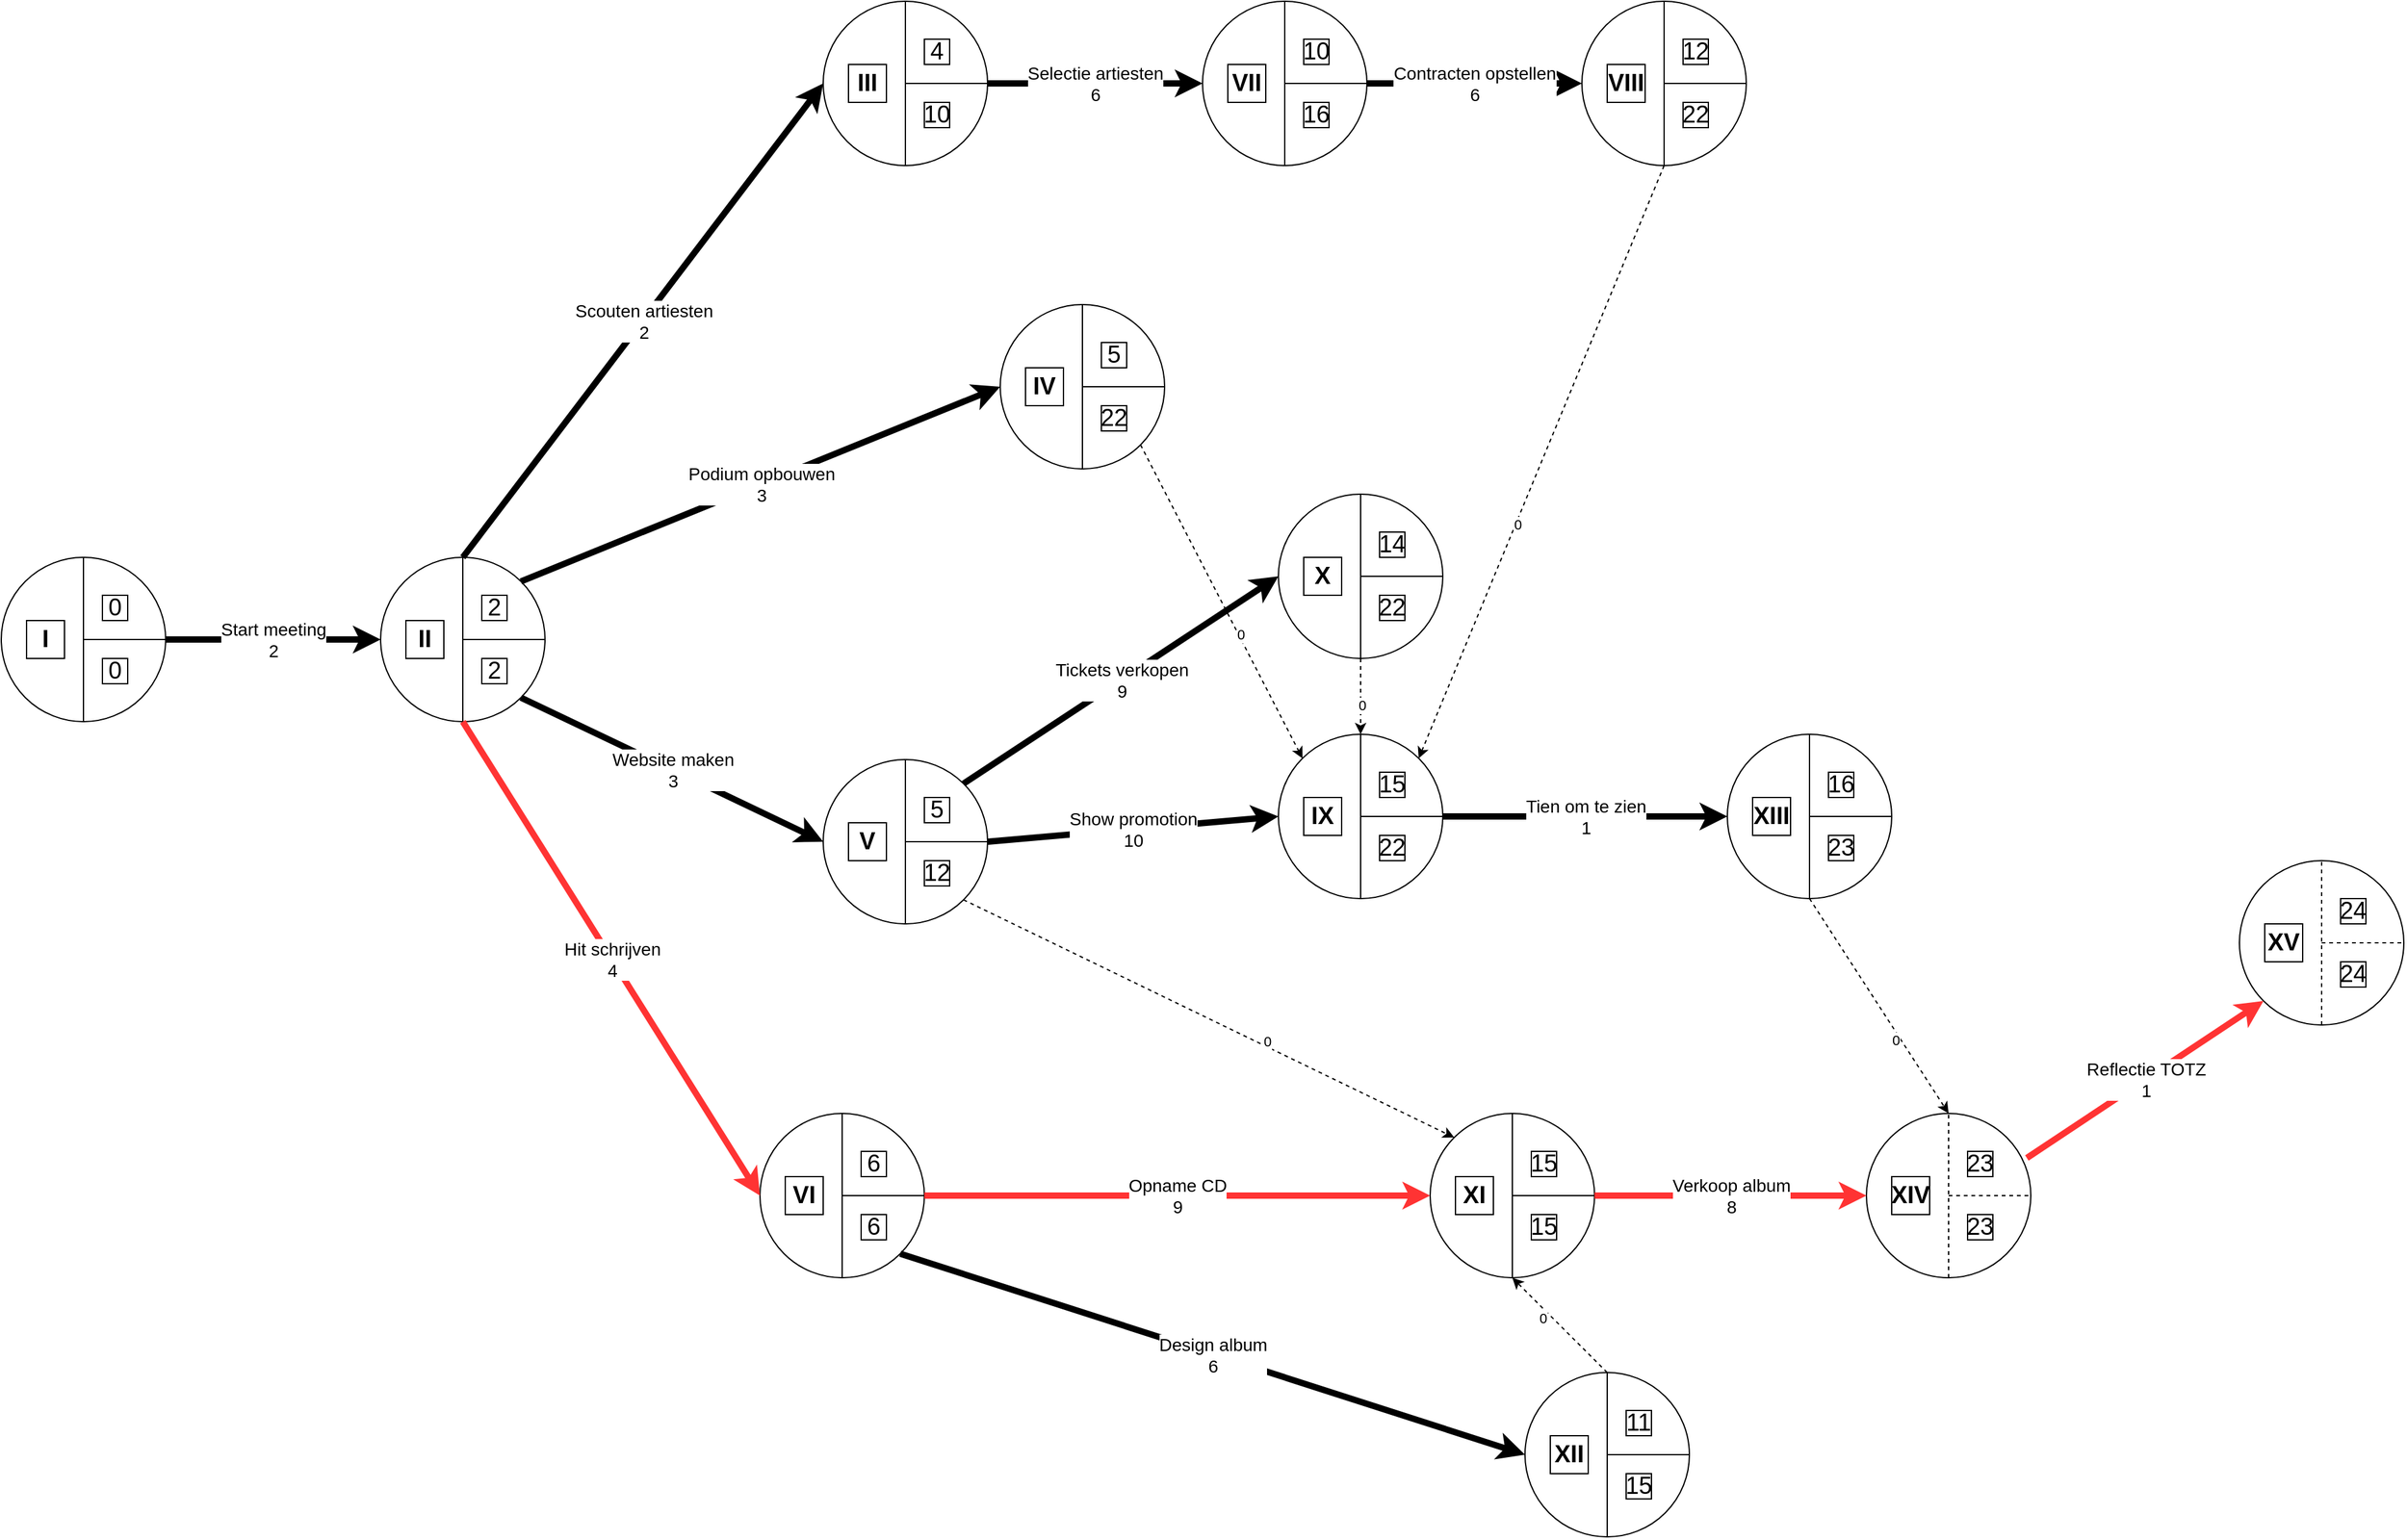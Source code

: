<mxfile version="20.5.3" type="device"><diagram id="lD8hmE9IHwincYkHQ8h_" name="Page-1"><mxGraphModel dx="2556" dy="2395" grid="1" gridSize="10" guides="1" tooltips="1" connect="1" arrows="1" fold="1" page="1" pageScale="1" pageWidth="850" pageHeight="1100" math="0" shadow="0"><root><mxCell id="0"/><mxCell id="1" parent="0"/><mxCell id="yKa9SJ7akVQe92-nUL0u-1" value="" style="ellipse;whiteSpace=wrap;html=1;aspect=fixed;align=center;horizontal=1;" parent="1" vertex="1"><mxGeometry x="30" y="270" width="130" height="130" as="geometry"/></mxCell><mxCell id="yKa9SJ7akVQe92-nUL0u-2" value="" style="endArrow=none;html=1;rounded=0;entryX=0.5;entryY=0;entryDx=0;entryDy=0;" parent="1" target="yKa9SJ7akVQe92-nUL0u-1" edge="1"><mxGeometry width="50" height="50" relative="1" as="geometry"><mxPoint x="95" y="400" as="sourcePoint"/><mxPoint x="150" y="340" as="targetPoint"/></mxGeometry></mxCell><mxCell id="yKa9SJ7akVQe92-nUL0u-3" value="" style="endArrow=none;html=1;rounded=0;entryX=1;entryY=0.5;entryDx=0;entryDy=0;" parent="1" target="yKa9SJ7akVQe92-nUL0u-1" edge="1"><mxGeometry width="50" height="50" relative="1" as="geometry"><mxPoint x="95" y="335" as="sourcePoint"/><mxPoint x="150" y="340" as="targetPoint"/></mxGeometry></mxCell><mxCell id="yKa9SJ7akVQe92-nUL0u-4" value="&lt;font style=&quot;font-size: 19px;&quot;&gt;&lt;b&gt;I&lt;/b&gt;&lt;/font&gt;" style="rounded=0;whiteSpace=wrap;html=1;fontSize=15;" parent="1" vertex="1"><mxGeometry x="50" y="320" width="30" height="30" as="geometry"/></mxCell><mxCell id="yKa9SJ7akVQe92-nUL0u-5" value="0" style="whiteSpace=wrap;html=1;aspect=fixed;fontSize=19;" parent="1" vertex="1"><mxGeometry x="110" y="300" width="20" height="20" as="geometry"/></mxCell><mxCell id="yKa9SJ7akVQe92-nUL0u-6" value="0" style="whiteSpace=wrap;html=1;aspect=fixed;fontSize=19;" parent="1" vertex="1"><mxGeometry x="110" y="350" width="20" height="20" as="geometry"/></mxCell><mxCell id="yKa9SJ7akVQe92-nUL0u-7" value="" style="ellipse;whiteSpace=wrap;html=1;aspect=fixed;align=center;horizontal=1;" parent="1" vertex="1"><mxGeometry x="330" y="270" width="130" height="130" as="geometry"/></mxCell><mxCell id="yKa9SJ7akVQe92-nUL0u-8" value="" style="endArrow=none;html=1;rounded=0;entryX=0.5;entryY=0;entryDx=0;entryDy=0;" parent="1" target="yKa9SJ7akVQe92-nUL0u-7" edge="1"><mxGeometry width="50" height="50" relative="1" as="geometry"><mxPoint x="395" y="400" as="sourcePoint"/><mxPoint x="450" y="340" as="targetPoint"/></mxGeometry></mxCell><mxCell id="yKa9SJ7akVQe92-nUL0u-9" value="" style="endArrow=none;html=1;rounded=0;entryX=1;entryY=0.5;entryDx=0;entryDy=0;" parent="1" target="yKa9SJ7akVQe92-nUL0u-7" edge="1"><mxGeometry width="50" height="50" relative="1" as="geometry"><mxPoint x="395" y="335" as="sourcePoint"/><mxPoint x="450" y="340" as="targetPoint"/></mxGeometry></mxCell><mxCell id="yKa9SJ7akVQe92-nUL0u-10" value="&lt;font style=&quot;font-size: 19px;&quot;&gt;&lt;b&gt;II&lt;/b&gt;&lt;/font&gt;" style="rounded=0;whiteSpace=wrap;html=1;fontSize=15;" parent="1" vertex="1"><mxGeometry x="350" y="320" width="30" height="30" as="geometry"/></mxCell><mxCell id="yKa9SJ7akVQe92-nUL0u-11" value="2" style="whiteSpace=wrap;html=1;aspect=fixed;fontSize=19;" parent="1" vertex="1"><mxGeometry x="410" y="300" width="20" height="20" as="geometry"/></mxCell><mxCell id="yKa9SJ7akVQe92-nUL0u-12" value="2" style="whiteSpace=wrap;html=1;aspect=fixed;fontSize=19;" parent="1" vertex="1"><mxGeometry x="410" y="350" width="20" height="20" as="geometry"/></mxCell><mxCell id="yKa9SJ7akVQe92-nUL0u-13" value="" style="endArrow=classic;html=1;rounded=0;strokeWidth=5;jumpSize=9;entryX=0;entryY=0.5;entryDx=0;entryDy=0;exitX=1;exitY=0.5;exitDx=0;exitDy=0;" parent="1" source="yKa9SJ7akVQe92-nUL0u-1" target="yKa9SJ7akVQe92-nUL0u-7" edge="1"><mxGeometry relative="1" as="geometry"><mxPoint x="150" y="448.62" as="sourcePoint"/><mxPoint x="310" y="400" as="targetPoint"/></mxGeometry></mxCell><mxCell id="yKa9SJ7akVQe92-nUL0u-14" value="Start meeting&lt;br&gt;2" style="edgeLabel;resizable=0;html=1;align=center;verticalAlign=middle;fontSize=14;" parent="yKa9SJ7akVQe92-nUL0u-13" connectable="0" vertex="1"><mxGeometry relative="1" as="geometry"/></mxCell><mxCell id="yKa9SJ7akVQe92-nUL0u-15" value="" style="ellipse;whiteSpace=wrap;html=1;aspect=fixed;align=center;horizontal=1;" parent="1" vertex="1"><mxGeometry x="680" y="-170" width="130" height="130" as="geometry"/></mxCell><mxCell id="yKa9SJ7akVQe92-nUL0u-16" value="" style="endArrow=none;html=1;rounded=0;entryX=0.5;entryY=0;entryDx=0;entryDy=0;" parent="1" target="yKa9SJ7akVQe92-nUL0u-15" edge="1"><mxGeometry width="50" height="50" relative="1" as="geometry"><mxPoint x="745" y="-40" as="sourcePoint"/><mxPoint x="800" y="-100" as="targetPoint"/></mxGeometry></mxCell><mxCell id="yKa9SJ7akVQe92-nUL0u-17" value="" style="endArrow=none;html=1;rounded=0;entryX=1;entryY=0.5;entryDx=0;entryDy=0;" parent="1" target="yKa9SJ7akVQe92-nUL0u-15" edge="1"><mxGeometry width="50" height="50" relative="1" as="geometry"><mxPoint x="745" y="-105" as="sourcePoint"/><mxPoint x="800" y="-100" as="targetPoint"/></mxGeometry></mxCell><mxCell id="yKa9SJ7akVQe92-nUL0u-18" value="&lt;font style=&quot;font-size: 19px;&quot;&gt;&lt;b&gt;III&lt;/b&gt;&lt;/font&gt;" style="rounded=0;whiteSpace=wrap;html=1;fontSize=15;" parent="1" vertex="1"><mxGeometry x="700" y="-120" width="30" height="30" as="geometry"/></mxCell><mxCell id="yKa9SJ7akVQe92-nUL0u-19" value="4" style="whiteSpace=wrap;html=1;aspect=fixed;fontSize=19;" parent="1" vertex="1"><mxGeometry x="760" y="-140" width="20" height="20" as="geometry"/></mxCell><mxCell id="yKa9SJ7akVQe92-nUL0u-20" value="10" style="whiteSpace=wrap;html=1;aspect=fixed;fontSize=19;" parent="1" vertex="1"><mxGeometry x="760" y="-90" width="20" height="20" as="geometry"/></mxCell><mxCell id="yKa9SJ7akVQe92-nUL0u-21" value="" style="ellipse;whiteSpace=wrap;html=1;aspect=fixed;align=center;horizontal=1;" parent="1" vertex="1"><mxGeometry x="820" y="70" width="130" height="130" as="geometry"/></mxCell><mxCell id="yKa9SJ7akVQe92-nUL0u-22" value="" style="endArrow=none;html=1;rounded=0;entryX=0.5;entryY=0;entryDx=0;entryDy=0;" parent="1" target="yKa9SJ7akVQe92-nUL0u-21" edge="1"><mxGeometry width="50" height="50" relative="1" as="geometry"><mxPoint x="885" y="200" as="sourcePoint"/><mxPoint x="940" y="140" as="targetPoint"/></mxGeometry></mxCell><mxCell id="yKa9SJ7akVQe92-nUL0u-23" value="" style="endArrow=none;html=1;rounded=0;entryX=1;entryY=0.5;entryDx=0;entryDy=0;" parent="1" target="yKa9SJ7akVQe92-nUL0u-21" edge="1"><mxGeometry width="50" height="50" relative="1" as="geometry"><mxPoint x="885" y="135" as="sourcePoint"/><mxPoint x="940" y="140" as="targetPoint"/></mxGeometry></mxCell><mxCell id="yKa9SJ7akVQe92-nUL0u-24" value="&lt;font style=&quot;font-size: 19px;&quot;&gt;&lt;b&gt;IV&lt;/b&gt;&lt;/font&gt;" style="rounded=0;whiteSpace=wrap;html=1;fontSize=15;" parent="1" vertex="1"><mxGeometry x="840" y="120" width="30" height="30" as="geometry"/></mxCell><mxCell id="yKa9SJ7akVQe92-nUL0u-25" value="5" style="whiteSpace=wrap;html=1;aspect=fixed;fontSize=19;" parent="1" vertex="1"><mxGeometry x="900" y="100" width="20" height="20" as="geometry"/></mxCell><mxCell id="yKa9SJ7akVQe92-nUL0u-26" value="22" style="whiteSpace=wrap;html=1;aspect=fixed;fontSize=19;" parent="1" vertex="1"><mxGeometry x="900" y="150" width="20" height="20" as="geometry"/></mxCell><mxCell id="yKa9SJ7akVQe92-nUL0u-27" value="" style="ellipse;whiteSpace=wrap;html=1;aspect=fixed;align=center;horizontal=1;" parent="1" vertex="1"><mxGeometry x="680" y="430" width="130" height="130" as="geometry"/></mxCell><mxCell id="yKa9SJ7akVQe92-nUL0u-28" value="" style="endArrow=none;html=1;rounded=0;entryX=0.5;entryY=0;entryDx=0;entryDy=0;" parent="1" target="yKa9SJ7akVQe92-nUL0u-27" edge="1"><mxGeometry width="50" height="50" relative="1" as="geometry"><mxPoint x="745" y="560" as="sourcePoint"/><mxPoint x="800" y="500" as="targetPoint"/></mxGeometry></mxCell><mxCell id="yKa9SJ7akVQe92-nUL0u-29" value="" style="endArrow=none;html=1;rounded=0;entryX=1;entryY=0.5;entryDx=0;entryDy=0;" parent="1" target="yKa9SJ7akVQe92-nUL0u-27" edge="1"><mxGeometry width="50" height="50" relative="1" as="geometry"><mxPoint x="745" y="495" as="sourcePoint"/><mxPoint x="800" y="500" as="targetPoint"/></mxGeometry></mxCell><mxCell id="yKa9SJ7akVQe92-nUL0u-30" value="&lt;font style=&quot;font-size: 19px;&quot;&gt;&lt;b&gt;V&lt;/b&gt;&lt;/font&gt;" style="rounded=0;whiteSpace=wrap;html=1;fontSize=15;" parent="1" vertex="1"><mxGeometry x="700" y="480" width="30" height="30" as="geometry"/></mxCell><mxCell id="yKa9SJ7akVQe92-nUL0u-31" value="5" style="whiteSpace=wrap;html=1;aspect=fixed;fontSize=19;" parent="1" vertex="1"><mxGeometry x="760" y="460" width="20" height="20" as="geometry"/></mxCell><mxCell id="yKa9SJ7akVQe92-nUL0u-32" value="12" style="whiteSpace=wrap;html=1;aspect=fixed;fontSize=19;" parent="1" vertex="1"><mxGeometry x="760" y="510" width="20" height="20" as="geometry"/></mxCell><mxCell id="yKa9SJ7akVQe92-nUL0u-33" value="" style="ellipse;whiteSpace=wrap;html=1;aspect=fixed;align=center;horizontal=1;" parent="1" vertex="1"><mxGeometry x="630" y="710" width="130" height="130" as="geometry"/></mxCell><mxCell id="yKa9SJ7akVQe92-nUL0u-34" value="" style="endArrow=none;html=1;rounded=0;entryX=0.5;entryY=0;entryDx=0;entryDy=0;" parent="1" target="yKa9SJ7akVQe92-nUL0u-33" edge="1"><mxGeometry width="50" height="50" relative="1" as="geometry"><mxPoint x="695" y="840" as="sourcePoint"/><mxPoint x="750" y="780" as="targetPoint"/></mxGeometry></mxCell><mxCell id="yKa9SJ7akVQe92-nUL0u-35" value="" style="endArrow=none;html=1;rounded=0;entryX=1;entryY=0.5;entryDx=0;entryDy=0;" parent="1" target="yKa9SJ7akVQe92-nUL0u-33" edge="1"><mxGeometry width="50" height="50" relative="1" as="geometry"><mxPoint x="695" y="775" as="sourcePoint"/><mxPoint x="750" y="780" as="targetPoint"/></mxGeometry></mxCell><mxCell id="yKa9SJ7akVQe92-nUL0u-36" value="&lt;font style=&quot;font-size: 19px;&quot;&gt;&lt;b&gt;VI&lt;/b&gt;&lt;/font&gt;" style="rounded=0;whiteSpace=wrap;html=1;fontSize=15;" parent="1" vertex="1"><mxGeometry x="650" y="760" width="30" height="30" as="geometry"/></mxCell><mxCell id="yKa9SJ7akVQe92-nUL0u-37" value="6" style="whiteSpace=wrap;html=1;aspect=fixed;fontSize=19;" parent="1" vertex="1"><mxGeometry x="710" y="740" width="20" height="20" as="geometry"/></mxCell><mxCell id="yKa9SJ7akVQe92-nUL0u-38" value="6" style="whiteSpace=wrap;html=1;aspect=fixed;fontSize=19;" parent="1" vertex="1"><mxGeometry x="710" y="790" width="20" height="20" as="geometry"/></mxCell><mxCell id="yKa9SJ7akVQe92-nUL0u-47" value="" style="endArrow=classic;html=1;rounded=0;strokeWidth=5;jumpSize=9;entryX=0;entryY=0.5;entryDx=0;entryDy=0;exitX=0.5;exitY=0;exitDx=0;exitDy=0;" parent="1" source="yKa9SJ7akVQe92-nUL0u-7" target="yKa9SJ7akVQe92-nUL0u-15" edge="1"><mxGeometry relative="1" as="geometry"><mxPoint x="410" y="198.62" as="sourcePoint"/><mxPoint x="570" y="150" as="targetPoint"/></mxGeometry></mxCell><mxCell id="yKa9SJ7akVQe92-nUL0u-48" value="Scouten artiesten&lt;br&gt;2" style="edgeLabel;resizable=0;html=1;align=center;verticalAlign=middle;fontSize=14;" parent="yKa9SJ7akVQe92-nUL0u-47" connectable="0" vertex="1"><mxGeometry relative="1" as="geometry"/></mxCell><mxCell id="yKa9SJ7akVQe92-nUL0u-49" value="" style="endArrow=classic;html=1;rounded=0;strokeWidth=5;jumpSize=9;entryX=0;entryY=0.5;entryDx=0;entryDy=0;exitX=1;exitY=0;exitDx=0;exitDy=0;" parent="1" source="yKa9SJ7akVQe92-nUL0u-7" target="yKa9SJ7akVQe92-nUL0u-21" edge="1"><mxGeometry relative="1" as="geometry"><mxPoint x="405" y="280" as="sourcePoint"/><mxPoint x="640.0" y="65" as="targetPoint"/></mxGeometry></mxCell><mxCell id="yKa9SJ7akVQe92-nUL0u-50" value="Podium opbouwen&lt;br&gt;3" style="edgeLabel;resizable=0;html=1;align=center;verticalAlign=middle;fontSize=14;" parent="yKa9SJ7akVQe92-nUL0u-49" connectable="0" vertex="1"><mxGeometry relative="1" as="geometry"/></mxCell><mxCell id="yKa9SJ7akVQe92-nUL0u-51" value="" style="endArrow=classic;html=1;rounded=0;strokeWidth=5;jumpSize=9;entryX=0;entryY=0.5;entryDx=0;entryDy=0;exitX=1;exitY=1;exitDx=0;exitDy=0;" parent="1" source="yKa9SJ7akVQe92-nUL0u-7" target="yKa9SJ7akVQe92-nUL0u-27" edge="1"><mxGeometry relative="1" as="geometry"><mxPoint x="415" y="290" as="sourcePoint"/><mxPoint x="650.0" y="75" as="targetPoint"/></mxGeometry></mxCell><mxCell id="yKa9SJ7akVQe92-nUL0u-52" value="Website maken&lt;br&gt;3" style="edgeLabel;resizable=0;html=1;align=center;verticalAlign=middle;fontSize=14;" parent="yKa9SJ7akVQe92-nUL0u-51" connectable="0" vertex="1"><mxGeometry relative="1" as="geometry"/></mxCell><mxCell id="yKa9SJ7akVQe92-nUL0u-53" value="" style="endArrow=classic;html=1;rounded=0;strokeWidth=5;jumpSize=9;entryX=0;entryY=0.5;entryDx=0;entryDy=0;exitX=0.5;exitY=1;exitDx=0;exitDy=0;strokeColor=#FF3333;" parent="1" source="yKa9SJ7akVQe92-nUL0u-7" target="yKa9SJ7akVQe92-nUL0u-33" edge="1"><mxGeometry relative="1" as="geometry"><mxPoint x="425" y="300" as="sourcePoint"/><mxPoint x="660.0" y="85" as="targetPoint"/></mxGeometry></mxCell><mxCell id="yKa9SJ7akVQe92-nUL0u-54" value="Hit schrijven&lt;br&gt;4" style="edgeLabel;resizable=0;html=1;align=center;verticalAlign=middle;fontSize=14;" parent="yKa9SJ7akVQe92-nUL0u-53" connectable="0" vertex="1"><mxGeometry relative="1" as="geometry"/></mxCell><mxCell id="yKa9SJ7akVQe92-nUL0u-55" value="" style="ellipse;whiteSpace=wrap;html=1;aspect=fixed;align=center;horizontal=1;" parent="1" vertex="1"><mxGeometry x="980" y="-170" width="130" height="130" as="geometry"/></mxCell><mxCell id="yKa9SJ7akVQe92-nUL0u-56" value="" style="endArrow=none;html=1;rounded=0;entryX=0.5;entryY=0;entryDx=0;entryDy=0;" parent="1" target="yKa9SJ7akVQe92-nUL0u-55" edge="1"><mxGeometry width="50" height="50" relative="1" as="geometry"><mxPoint x="1045" y="-40" as="sourcePoint"/><mxPoint x="1100" y="-100" as="targetPoint"/></mxGeometry></mxCell><mxCell id="yKa9SJ7akVQe92-nUL0u-57" value="" style="endArrow=none;html=1;rounded=0;entryX=1;entryY=0.5;entryDx=0;entryDy=0;" parent="1" target="yKa9SJ7akVQe92-nUL0u-55" edge="1"><mxGeometry width="50" height="50" relative="1" as="geometry"><mxPoint x="1045" y="-105" as="sourcePoint"/><mxPoint x="1100" y="-100" as="targetPoint"/></mxGeometry></mxCell><mxCell id="yKa9SJ7akVQe92-nUL0u-58" value="&lt;font style=&quot;font-size: 19px;&quot;&gt;&lt;b&gt;VII&lt;/b&gt;&lt;/font&gt;" style="rounded=0;whiteSpace=wrap;html=1;fontSize=15;" parent="1" vertex="1"><mxGeometry x="1000" y="-120" width="30" height="30" as="geometry"/></mxCell><mxCell id="yKa9SJ7akVQe92-nUL0u-59" value="10" style="whiteSpace=wrap;html=1;aspect=fixed;fontSize=19;" parent="1" vertex="1"><mxGeometry x="1060" y="-140" width="20" height="20" as="geometry"/></mxCell><mxCell id="yKa9SJ7akVQe92-nUL0u-60" value="16" style="whiteSpace=wrap;html=1;aspect=fixed;fontSize=19;" parent="1" vertex="1"><mxGeometry x="1060" y="-90" width="20" height="20" as="geometry"/></mxCell><mxCell id="yKa9SJ7akVQe92-nUL0u-61" value="" style="endArrow=classic;html=1;rounded=0;strokeWidth=5;jumpSize=9;entryX=0;entryY=0.5;entryDx=0;entryDy=0;exitX=1;exitY=0.5;exitDx=0;exitDy=0;" parent="1" source="yKa9SJ7akVQe92-nUL0u-15" target="yKa9SJ7akVQe92-nUL0u-55" edge="1"><mxGeometry relative="1" as="geometry"><mxPoint x="810" y="-81.38" as="sourcePoint"/><mxPoint x="970" y="-130" as="targetPoint"/></mxGeometry></mxCell><mxCell id="yKa9SJ7akVQe92-nUL0u-62" value="Selectie artiesten&lt;br&gt;6" style="edgeLabel;resizable=0;html=1;align=center;verticalAlign=middle;fontSize=14;" parent="yKa9SJ7akVQe92-nUL0u-61" connectable="0" vertex="1"><mxGeometry relative="1" as="geometry"/></mxCell><mxCell id="yKa9SJ7akVQe92-nUL0u-63" value="" style="ellipse;whiteSpace=wrap;html=1;aspect=fixed;align=center;horizontal=1;" parent="1" vertex="1"><mxGeometry x="1280" y="-170" width="130" height="130" as="geometry"/></mxCell><mxCell id="yKa9SJ7akVQe92-nUL0u-64" value="" style="endArrow=none;html=1;rounded=0;entryX=0.5;entryY=0;entryDx=0;entryDy=0;" parent="1" target="yKa9SJ7akVQe92-nUL0u-63" edge="1"><mxGeometry width="50" height="50" relative="1" as="geometry"><mxPoint x="1345" y="-40" as="sourcePoint"/><mxPoint x="1400" y="-100" as="targetPoint"/></mxGeometry></mxCell><mxCell id="yKa9SJ7akVQe92-nUL0u-65" value="" style="endArrow=none;html=1;rounded=0;entryX=1;entryY=0.5;entryDx=0;entryDy=0;" parent="1" target="yKa9SJ7akVQe92-nUL0u-63" edge="1"><mxGeometry width="50" height="50" relative="1" as="geometry"><mxPoint x="1345" y="-105" as="sourcePoint"/><mxPoint x="1400" y="-100" as="targetPoint"/></mxGeometry></mxCell><mxCell id="yKa9SJ7akVQe92-nUL0u-66" value="&lt;font style=&quot;font-size: 19px;&quot;&gt;&lt;b&gt;VIII&lt;/b&gt;&lt;/font&gt;" style="rounded=0;whiteSpace=wrap;html=1;fontSize=15;" parent="1" vertex="1"><mxGeometry x="1300" y="-120" width="30" height="30" as="geometry"/></mxCell><mxCell id="yKa9SJ7akVQe92-nUL0u-67" value="12" style="whiteSpace=wrap;html=1;aspect=fixed;fontSize=19;" parent="1" vertex="1"><mxGeometry x="1360" y="-140" width="20" height="20" as="geometry"/></mxCell><mxCell id="yKa9SJ7akVQe92-nUL0u-68" value="22" style="whiteSpace=wrap;html=1;aspect=fixed;fontSize=19;" parent="1" vertex="1"><mxGeometry x="1360" y="-90" width="20" height="20" as="geometry"/></mxCell><mxCell id="yKa9SJ7akVQe92-nUL0u-69" value="" style="endArrow=classic;html=1;rounded=0;strokeWidth=5;jumpSize=9;entryX=0;entryY=0.5;entryDx=0;entryDy=0;exitX=1;exitY=0.5;exitDx=0;exitDy=0;" parent="1" target="yKa9SJ7akVQe92-nUL0u-63" edge="1"><mxGeometry relative="1" as="geometry"><mxPoint x="1110.0" y="-105.0" as="sourcePoint"/><mxPoint x="1270" y="-120" as="targetPoint"/></mxGeometry></mxCell><mxCell id="yKa9SJ7akVQe92-nUL0u-70" value="Contracten opstellen&lt;br&gt;6" style="edgeLabel;resizable=0;html=1;align=center;verticalAlign=middle;fontSize=14;" parent="yKa9SJ7akVQe92-nUL0u-69" connectable="0" vertex="1"><mxGeometry relative="1" as="geometry"/></mxCell><mxCell id="yKa9SJ7akVQe92-nUL0u-71" value="" style="ellipse;whiteSpace=wrap;html=1;aspect=fixed;align=center;horizontal=1;" parent="1" vertex="1"><mxGeometry x="1040" y="410" width="130" height="130" as="geometry"/></mxCell><mxCell id="yKa9SJ7akVQe92-nUL0u-72" value="" style="endArrow=none;html=1;rounded=0;entryX=0.5;entryY=0;entryDx=0;entryDy=0;" parent="1" target="yKa9SJ7akVQe92-nUL0u-71" edge="1"><mxGeometry width="50" height="50" relative="1" as="geometry"><mxPoint x="1105" y="540" as="sourcePoint"/><mxPoint x="1160" y="480" as="targetPoint"/></mxGeometry></mxCell><mxCell id="yKa9SJ7akVQe92-nUL0u-73" value="" style="endArrow=none;html=1;rounded=0;entryX=1;entryY=0.5;entryDx=0;entryDy=0;" parent="1" target="yKa9SJ7akVQe92-nUL0u-71" edge="1"><mxGeometry width="50" height="50" relative="1" as="geometry"><mxPoint x="1105" y="475" as="sourcePoint"/><mxPoint x="1160" y="480" as="targetPoint"/></mxGeometry></mxCell><mxCell id="yKa9SJ7akVQe92-nUL0u-74" value="&lt;font style=&quot;font-size: 19px;&quot;&gt;&lt;b&gt;IX&lt;/b&gt;&lt;/font&gt;" style="rounded=0;whiteSpace=wrap;html=1;fontSize=15;" parent="1" vertex="1"><mxGeometry x="1060" y="460" width="30" height="30" as="geometry"/></mxCell><mxCell id="yKa9SJ7akVQe92-nUL0u-75" value="15" style="whiteSpace=wrap;html=1;aspect=fixed;fontSize=19;" parent="1" vertex="1"><mxGeometry x="1120" y="440" width="20" height="20" as="geometry"/></mxCell><mxCell id="yKa9SJ7akVQe92-nUL0u-76" value="22" style="whiteSpace=wrap;html=1;aspect=fixed;fontSize=19;" parent="1" vertex="1"><mxGeometry x="1120" y="490" width="20" height="20" as="geometry"/></mxCell><mxCell id="yKa9SJ7akVQe92-nUL0u-77" value="" style="endArrow=classic;html=1;rounded=0;strokeWidth=5;jumpSize=9;entryX=0;entryY=0.5;entryDx=0;entryDy=0;exitX=1;exitY=0.5;exitDx=0;exitDy=0;" parent="1" source="yKa9SJ7akVQe92-nUL0u-27" target="yKa9SJ7akVQe92-nUL0u-71" edge="1"><mxGeometry relative="1" as="geometry"><mxPoint x="800" y="495" as="sourcePoint"/><mxPoint x="1019.04" y="580" as="targetPoint"/></mxGeometry></mxCell><mxCell id="yKa9SJ7akVQe92-nUL0u-78" value="Show promotion&lt;br&gt;10" style="edgeLabel;resizable=0;html=1;align=center;verticalAlign=middle;fontSize=14;" parent="yKa9SJ7akVQe92-nUL0u-77" connectable="0" vertex="1"><mxGeometry relative="1" as="geometry"/></mxCell><mxCell id="yKa9SJ7akVQe92-nUL0u-79" value="" style="ellipse;whiteSpace=wrap;html=1;aspect=fixed;align=center;horizontal=1;" parent="1" vertex="1"><mxGeometry x="1040" y="220" width="130" height="130" as="geometry"/></mxCell><mxCell id="yKa9SJ7akVQe92-nUL0u-80" value="" style="endArrow=none;html=1;rounded=0;entryX=0.5;entryY=0;entryDx=0;entryDy=0;" parent="1" target="yKa9SJ7akVQe92-nUL0u-79" edge="1"><mxGeometry width="50" height="50" relative="1" as="geometry"><mxPoint x="1105.0" y="350" as="sourcePoint"/><mxPoint x="1160" y="290" as="targetPoint"/></mxGeometry></mxCell><mxCell id="yKa9SJ7akVQe92-nUL0u-81" value="" style="endArrow=none;html=1;rounded=0;entryX=1;entryY=0.5;entryDx=0;entryDy=0;" parent="1" target="yKa9SJ7akVQe92-nUL0u-79" edge="1"><mxGeometry width="50" height="50" relative="1" as="geometry"><mxPoint x="1105.0" y="285" as="sourcePoint"/><mxPoint x="1160" y="290" as="targetPoint"/></mxGeometry></mxCell><mxCell id="yKa9SJ7akVQe92-nUL0u-82" value="&lt;font style=&quot;font-size: 19px;&quot;&gt;&lt;b&gt;X&lt;/b&gt;&lt;/font&gt;" style="rounded=0;whiteSpace=wrap;html=1;fontSize=15;" parent="1" vertex="1"><mxGeometry x="1060" y="270" width="30" height="30" as="geometry"/></mxCell><mxCell id="yKa9SJ7akVQe92-nUL0u-83" value="14" style="whiteSpace=wrap;html=1;aspect=fixed;fontSize=19;" parent="1" vertex="1"><mxGeometry x="1120" y="250" width="20" height="20" as="geometry"/></mxCell><mxCell id="yKa9SJ7akVQe92-nUL0u-84" value="22" style="whiteSpace=wrap;html=1;aspect=fixed;fontSize=19;" parent="1" vertex="1"><mxGeometry x="1120" y="300" width="20" height="20" as="geometry"/></mxCell><mxCell id="yKa9SJ7akVQe92-nUL0u-85" value="" style="endArrow=classic;html=1;rounded=0;strokeWidth=5;jumpSize=9;entryX=0;entryY=0.5;entryDx=0;entryDy=0;exitX=1;exitY=0;exitDx=0;exitDy=0;" parent="1" source="yKa9SJ7akVQe92-nUL0u-27" target="yKa9SJ7akVQe92-nUL0u-79" edge="1"><mxGeometry relative="1" as="geometry"><mxPoint x="760.0" y="395" as="sourcePoint"/><mxPoint x="920" y="370" as="targetPoint"/></mxGeometry></mxCell><mxCell id="yKa9SJ7akVQe92-nUL0u-86" value="Tickets verkopen&lt;br&gt;9" style="edgeLabel;resizable=0;html=1;align=center;verticalAlign=middle;fontSize=14;" parent="yKa9SJ7akVQe92-nUL0u-85" connectable="0" vertex="1"><mxGeometry relative="1" as="geometry"/></mxCell><mxCell id="yKa9SJ7akVQe92-nUL0u-117" value="" style="ellipse;whiteSpace=wrap;html=1;aspect=fixed;align=center;horizontal=1;" parent="1" vertex="1"><mxGeometry x="1160" y="710" width="130" height="130" as="geometry"/></mxCell><mxCell id="yKa9SJ7akVQe92-nUL0u-118" value="" style="endArrow=none;html=1;rounded=0;entryX=0.5;entryY=0;entryDx=0;entryDy=0;" parent="1" target="yKa9SJ7akVQe92-nUL0u-117" edge="1"><mxGeometry width="50" height="50" relative="1" as="geometry"><mxPoint x="1225" y="840" as="sourcePoint"/><mxPoint x="1280" y="780" as="targetPoint"/></mxGeometry></mxCell><mxCell id="yKa9SJ7akVQe92-nUL0u-119" value="" style="endArrow=none;html=1;rounded=0;entryX=1;entryY=0.5;entryDx=0;entryDy=0;" parent="1" target="yKa9SJ7akVQe92-nUL0u-117" edge="1"><mxGeometry width="50" height="50" relative="1" as="geometry"><mxPoint x="1225" y="775" as="sourcePoint"/><mxPoint x="1280" y="780" as="targetPoint"/></mxGeometry></mxCell><mxCell id="yKa9SJ7akVQe92-nUL0u-120" value="&lt;font style=&quot;font-size: 19px;&quot;&gt;&lt;b&gt;XI&lt;/b&gt;&lt;/font&gt;" style="rounded=0;whiteSpace=wrap;html=1;fontSize=15;" parent="1" vertex="1"><mxGeometry x="1180" y="760" width="30" height="30" as="geometry"/></mxCell><mxCell id="yKa9SJ7akVQe92-nUL0u-121" value="15" style="whiteSpace=wrap;html=1;aspect=fixed;fontSize=19;" parent="1" vertex="1"><mxGeometry x="1240" y="740" width="20" height="20" as="geometry"/></mxCell><mxCell id="yKa9SJ7akVQe92-nUL0u-122" value="15" style="whiteSpace=wrap;html=1;aspect=fixed;fontSize=19;" parent="1" vertex="1"><mxGeometry x="1240" y="790" width="20" height="20" as="geometry"/></mxCell><mxCell id="yKa9SJ7akVQe92-nUL0u-123" value="" style="endArrow=classic;html=1;rounded=0;strokeWidth=5;jumpSize=9;entryX=0;entryY=0.5;entryDx=0;entryDy=0;exitX=1;exitY=0.5;exitDx=0;exitDy=0;strokeColor=#FF3333;" parent="1" source="yKa9SJ7akVQe92-nUL0u-33" target="yKa9SJ7akVQe92-nUL0u-117" edge="1"><mxGeometry relative="1" as="geometry"><mxPoint x="770.0" y="800" as="sourcePoint"/><mxPoint x="1010" y="815" as="targetPoint"/></mxGeometry></mxCell><mxCell id="yKa9SJ7akVQe92-nUL0u-124" value="Opname CD&lt;br&gt;9" style="edgeLabel;resizable=0;html=1;align=center;verticalAlign=middle;fontSize=14;" parent="yKa9SJ7akVQe92-nUL0u-123" connectable="0" vertex="1"><mxGeometry relative="1" as="geometry"/></mxCell><mxCell id="yKa9SJ7akVQe92-nUL0u-125" value="" style="ellipse;whiteSpace=wrap;html=1;aspect=fixed;align=center;horizontal=1;" parent="1" vertex="1"><mxGeometry x="1235" y="915" width="130" height="130" as="geometry"/></mxCell><mxCell id="yKa9SJ7akVQe92-nUL0u-126" value="" style="endArrow=none;html=1;rounded=0;entryX=0.5;entryY=0;entryDx=0;entryDy=0;" parent="1" target="yKa9SJ7akVQe92-nUL0u-125" edge="1"><mxGeometry width="50" height="50" relative="1" as="geometry"><mxPoint x="1300.0" y="1045" as="sourcePoint"/><mxPoint x="1355" y="985" as="targetPoint"/></mxGeometry></mxCell><mxCell id="yKa9SJ7akVQe92-nUL0u-127" value="" style="endArrow=none;html=1;rounded=0;entryX=1;entryY=0.5;entryDx=0;entryDy=0;" parent="1" target="yKa9SJ7akVQe92-nUL0u-125" edge="1"><mxGeometry width="50" height="50" relative="1" as="geometry"><mxPoint x="1300.0" y="980" as="sourcePoint"/><mxPoint x="1355" y="985" as="targetPoint"/></mxGeometry></mxCell><mxCell id="yKa9SJ7akVQe92-nUL0u-128" value="&lt;font style=&quot;font-size: 19px;&quot;&gt;&lt;b&gt;XII&lt;/b&gt;&lt;/font&gt;" style="rounded=0;whiteSpace=wrap;html=1;fontSize=15;" parent="1" vertex="1"><mxGeometry x="1255" y="965" width="30" height="30" as="geometry"/></mxCell><mxCell id="yKa9SJ7akVQe92-nUL0u-129" value="11" style="whiteSpace=wrap;html=1;aspect=fixed;fontSize=19;" parent="1" vertex="1"><mxGeometry x="1315" y="945" width="20" height="20" as="geometry"/></mxCell><mxCell id="yKa9SJ7akVQe92-nUL0u-130" value="15" style="whiteSpace=wrap;html=1;aspect=fixed;fontSize=19;" parent="1" vertex="1"><mxGeometry x="1315" y="995" width="20" height="20" as="geometry"/></mxCell><mxCell id="yKa9SJ7akVQe92-nUL0u-131" value="" style="endArrow=classic;html=1;rounded=0;strokeWidth=5;jumpSize=9;entryX=0;entryY=0.5;entryDx=0;entryDy=0;exitX=1;exitY=1;exitDx=0;exitDy=0;" parent="1" source="yKa9SJ7akVQe92-nUL0u-33" target="yKa9SJ7akVQe92-nUL0u-125" edge="1"><mxGeometry relative="1" as="geometry"><mxPoint x="770.0" y="800" as="sourcePoint"/><mxPoint x="1010" y="965" as="targetPoint"/></mxGeometry></mxCell><mxCell id="yKa9SJ7akVQe92-nUL0u-132" value="Design album&lt;br&gt;6" style="edgeLabel;resizable=0;html=1;align=center;verticalAlign=middle;fontSize=14;" parent="yKa9SJ7akVQe92-nUL0u-131" connectable="0" vertex="1"><mxGeometry relative="1" as="geometry"/></mxCell><mxCell id="yKa9SJ7akVQe92-nUL0u-133" value="" style="ellipse;whiteSpace=wrap;html=1;aspect=fixed;align=center;horizontal=1;" parent="1" vertex="1"><mxGeometry x="1395" y="410" width="130" height="130" as="geometry"/></mxCell><mxCell id="yKa9SJ7akVQe92-nUL0u-134" value="" style="endArrow=none;html=1;rounded=0;entryX=0.5;entryY=0;entryDx=0;entryDy=0;" parent="1" target="yKa9SJ7akVQe92-nUL0u-133" edge="1"><mxGeometry width="50" height="50" relative="1" as="geometry"><mxPoint x="1460" y="540" as="sourcePoint"/><mxPoint x="1515" y="480" as="targetPoint"/></mxGeometry></mxCell><mxCell id="yKa9SJ7akVQe92-nUL0u-135" value="" style="endArrow=none;html=1;rounded=0;entryX=1;entryY=0.5;entryDx=0;entryDy=0;" parent="1" target="yKa9SJ7akVQe92-nUL0u-133" edge="1"><mxGeometry width="50" height="50" relative="1" as="geometry"><mxPoint x="1460" y="475" as="sourcePoint"/><mxPoint x="1515" y="480" as="targetPoint"/></mxGeometry></mxCell><mxCell id="yKa9SJ7akVQe92-nUL0u-136" value="&lt;font style=&quot;font-size: 19px;&quot;&gt;&lt;b&gt;XIII&lt;/b&gt;&lt;/font&gt;" style="rounded=0;whiteSpace=wrap;html=1;fontSize=15;" parent="1" vertex="1"><mxGeometry x="1415" y="460" width="30" height="30" as="geometry"/></mxCell><mxCell id="yKa9SJ7akVQe92-nUL0u-137" value="16" style="whiteSpace=wrap;html=1;aspect=fixed;fontSize=19;" parent="1" vertex="1"><mxGeometry x="1475" y="440" width="20" height="20" as="geometry"/></mxCell><mxCell id="yKa9SJ7akVQe92-nUL0u-138" value="23" style="whiteSpace=wrap;html=1;aspect=fixed;fontSize=19;" parent="1" vertex="1"><mxGeometry x="1475" y="490" width="20" height="20" as="geometry"/></mxCell><mxCell id="yKa9SJ7akVQe92-nUL0u-139" value="" style="endArrow=classic;html=1;rounded=0;strokeWidth=5;jumpSize=9;entryX=0;entryY=0.5;entryDx=0;entryDy=0;exitX=1;exitY=0.5;exitDx=0;exitDy=0;" parent="1" source="yKa9SJ7akVQe92-nUL0u-71" target="yKa9SJ7akVQe92-nUL0u-133" edge="1"><mxGeometry relative="1" as="geometry"><mxPoint x="1170.0" y="475" as="sourcePoint"/><mxPoint x="1350" y="450" as="targetPoint"/></mxGeometry></mxCell><mxCell id="yKa9SJ7akVQe92-nUL0u-140" value="Tien om te zien&lt;br&gt;1" style="edgeLabel;resizable=0;html=1;align=center;verticalAlign=middle;fontSize=14;" parent="yKa9SJ7akVQe92-nUL0u-139" connectable="0" vertex="1"><mxGeometry relative="1" as="geometry"/></mxCell><mxCell id="yKa9SJ7akVQe92-nUL0u-146" value="" style="ellipse;whiteSpace=wrap;html=1;aspect=fixed;align=center;horizontal=1;" parent="1" vertex="1"><mxGeometry x="1505" y="710" width="130" height="130" as="geometry"/></mxCell><mxCell id="yKa9SJ7akVQe92-nUL0u-147" value="" style="endArrow=none;html=1;rounded=0;entryX=0.5;entryY=0;entryDx=0;entryDy=0;dashed=1;" parent="1" target="yKa9SJ7akVQe92-nUL0u-146" edge="1"><mxGeometry width="50" height="50" relative="1" as="geometry"><mxPoint x="1570" y="840" as="sourcePoint"/><mxPoint x="1625" y="780" as="targetPoint"/></mxGeometry></mxCell><mxCell id="yKa9SJ7akVQe92-nUL0u-148" value="" style="endArrow=none;html=1;rounded=0;entryX=1;entryY=0.5;entryDx=0;entryDy=0;dashed=1;" parent="1" target="yKa9SJ7akVQe92-nUL0u-146" edge="1"><mxGeometry width="50" height="50" relative="1" as="geometry"><mxPoint x="1570" y="775" as="sourcePoint"/><mxPoint x="1625" y="780" as="targetPoint"/></mxGeometry></mxCell><mxCell id="yKa9SJ7akVQe92-nUL0u-149" value="&lt;font style=&quot;font-size: 19px;&quot;&gt;&lt;b&gt;XIV&lt;/b&gt;&lt;/font&gt;" style="rounded=0;whiteSpace=wrap;html=1;fontSize=15;" parent="1" vertex="1"><mxGeometry x="1525" y="760" width="30" height="30" as="geometry"/></mxCell><mxCell id="yKa9SJ7akVQe92-nUL0u-150" value="23" style="whiteSpace=wrap;html=1;aspect=fixed;fontSize=19;" parent="1" vertex="1"><mxGeometry x="1585" y="740" width="20" height="20" as="geometry"/></mxCell><mxCell id="yKa9SJ7akVQe92-nUL0u-151" value="23" style="whiteSpace=wrap;html=1;aspect=fixed;fontSize=19;" parent="1" vertex="1"><mxGeometry x="1585" y="790" width="20" height="20" as="geometry"/></mxCell><mxCell id="yKa9SJ7akVQe92-nUL0u-152" value="" style="endArrow=classic;html=1;rounded=0;strokeWidth=5;jumpSize=9;entryX=0;entryY=0.5;entryDx=0;entryDy=0;exitX=1;exitY=0.5;exitDx=0;exitDy=0;strokeColor=#FF3333;" parent="1" source="yKa9SJ7akVQe92-nUL0u-117" target="yKa9SJ7akVQe92-nUL0u-146" edge="1"><mxGeometry relative="1" as="geometry"><mxPoint x="1305" y="740" as="sourcePoint"/><mxPoint x="1475" y="750" as="targetPoint"/></mxGeometry></mxCell><mxCell id="yKa9SJ7akVQe92-nUL0u-153" value="Verkoop album&lt;br&gt;8" style="edgeLabel;resizable=0;html=1;align=center;verticalAlign=middle;fontSize=14;" parent="yKa9SJ7akVQe92-nUL0u-152" connectable="0" vertex="1"><mxGeometry relative="1" as="geometry"/></mxCell><mxCell id="yKa9SJ7akVQe92-nUL0u-158" value="" style="endArrow=classic;html=1;rounded=0;dashed=1;exitX=1;exitY=1;exitDx=0;exitDy=0;entryX=0;entryY=0;entryDx=0;entryDy=0;" parent="1" source="yKa9SJ7akVQe92-nUL0u-21" target="yKa9SJ7akVQe92-nUL0u-71" edge="1"><mxGeometry width="50" height="50" relative="1" as="geometry"><mxPoint x="960" y="210" as="sourcePoint"/><mxPoint x="1010" y="160" as="targetPoint"/></mxGeometry></mxCell><mxCell id="yKa9SJ7akVQe92-nUL0u-159" value="0" style="edgeLabel;html=1;align=center;verticalAlign=middle;resizable=0;points=[];" parent="yKa9SJ7akVQe92-nUL0u-158" vertex="1" connectable="0"><mxGeometry x="0.209" y="1" relative="1" as="geometry"><mxPoint as="offset"/></mxGeometry></mxCell><mxCell id="yKa9SJ7akVQe92-nUL0u-160" value="" style="endArrow=classic;html=1;rounded=0;dashed=1;exitX=0.5;exitY=1;exitDx=0;exitDy=0;entryX=1;entryY=0;entryDx=0;entryDy=0;" parent="1" source="yKa9SJ7akVQe92-nUL0u-63" target="yKa9SJ7akVQe92-nUL0u-71" edge="1"><mxGeometry width="50" height="50" relative="1" as="geometry"><mxPoint x="960.0" y="145" as="sourcePoint"/><mxPoint x="1309.038" y="-49.038" as="targetPoint"/></mxGeometry></mxCell><mxCell id="yKa9SJ7akVQe92-nUL0u-161" value="0" style="edgeLabel;html=1;align=center;verticalAlign=middle;resizable=0;points=[];" parent="yKa9SJ7akVQe92-nUL0u-160" vertex="1" connectable="0"><mxGeometry x="0.209" y="1" relative="1" as="geometry"><mxPoint as="offset"/></mxGeometry></mxCell><mxCell id="yKa9SJ7akVQe92-nUL0u-162" value="" style="endArrow=classic;html=1;rounded=0;dashed=1;exitX=0.5;exitY=1;exitDx=0;exitDy=0;entryX=0.5;entryY=0;entryDx=0;entryDy=0;" parent="1" source="yKa9SJ7akVQe92-nUL0u-79" target="yKa9SJ7akVQe92-nUL0u-71" edge="1"><mxGeometry width="50" height="50" relative="1" as="geometry"><mxPoint x="970.0" y="155" as="sourcePoint"/><mxPoint x="1319.038" y="-39.038" as="targetPoint"/></mxGeometry></mxCell><mxCell id="yKa9SJ7akVQe92-nUL0u-163" value="0" style="edgeLabel;html=1;align=center;verticalAlign=middle;resizable=0;points=[];" parent="yKa9SJ7akVQe92-nUL0u-162" vertex="1" connectable="0"><mxGeometry x="0.209" y="1" relative="1" as="geometry"><mxPoint as="offset"/></mxGeometry></mxCell><mxCell id="yKa9SJ7akVQe92-nUL0u-164" value="" style="endArrow=classic;html=1;rounded=0;dashed=1;entryX=0;entryY=0;entryDx=0;entryDy=0;exitX=1;exitY=1;exitDx=0;exitDy=0;" parent="1" source="yKa9SJ7akVQe92-nUL0u-27" target="yKa9SJ7akVQe92-nUL0u-117" edge="1"><mxGeometry width="50" height="50" relative="1" as="geometry"><mxPoint x="760" y="570" as="sourcePoint"/><mxPoint x="810" y="520" as="targetPoint"/></mxGeometry></mxCell><mxCell id="yKa9SJ7akVQe92-nUL0u-165" value="0" style="edgeLabel;html=1;align=center;verticalAlign=middle;resizable=0;points=[];" parent="yKa9SJ7akVQe92-nUL0u-164" vertex="1" connectable="0"><mxGeometry x="0.231" y="5" relative="1" as="geometry"><mxPoint x="-1" as="offset"/></mxGeometry></mxCell><mxCell id="yKa9SJ7akVQe92-nUL0u-166" value="" style="endArrow=classic;html=1;rounded=0;dashed=1;entryX=0.5;entryY=1;entryDx=0;entryDy=0;exitX=0.5;exitY=0;exitDx=0;exitDy=0;" parent="1" source="yKa9SJ7akVQe92-nUL0u-125" target="yKa9SJ7akVQe92-nUL0u-117" edge="1"><mxGeometry width="50" height="50" relative="1" as="geometry"><mxPoint x="800.962" y="550.962" as="sourcePoint"/><mxPoint x="1189.038" y="739.038" as="targetPoint"/></mxGeometry></mxCell><mxCell id="yKa9SJ7akVQe92-nUL0u-167" value="0" style="edgeLabel;html=1;align=center;verticalAlign=middle;resizable=0;points=[];" parent="yKa9SJ7akVQe92-nUL0u-166" vertex="1" connectable="0"><mxGeometry x="0.231" y="5" relative="1" as="geometry"><mxPoint x="-1" as="offset"/></mxGeometry></mxCell><mxCell id="yKa9SJ7akVQe92-nUL0u-168" value="" style="ellipse;whiteSpace=wrap;html=1;aspect=fixed;align=center;horizontal=1;" parent="1" vertex="1"><mxGeometry x="1800" y="510" width="130" height="130" as="geometry"/></mxCell><mxCell id="yKa9SJ7akVQe92-nUL0u-169" value="" style="endArrow=none;html=1;rounded=0;entryX=0.5;entryY=0;entryDx=0;entryDy=0;dashed=1;" parent="1" target="yKa9SJ7akVQe92-nUL0u-168" edge="1"><mxGeometry width="50" height="50" relative="1" as="geometry"><mxPoint x="1865" y="640" as="sourcePoint"/><mxPoint x="1920" y="580" as="targetPoint"/></mxGeometry></mxCell><mxCell id="yKa9SJ7akVQe92-nUL0u-170" value="" style="endArrow=none;html=1;rounded=0;entryX=1;entryY=0.5;entryDx=0;entryDy=0;dashed=1;" parent="1" target="yKa9SJ7akVQe92-nUL0u-168" edge="1"><mxGeometry width="50" height="50" relative="1" as="geometry"><mxPoint x="1865" y="575" as="sourcePoint"/><mxPoint x="1920" y="580" as="targetPoint"/></mxGeometry></mxCell><mxCell id="yKa9SJ7akVQe92-nUL0u-171" value="&lt;font style=&quot;font-size: 19px;&quot;&gt;&lt;b&gt;XV&lt;/b&gt;&lt;/font&gt;" style="rounded=0;whiteSpace=wrap;html=1;fontSize=15;" parent="1" vertex="1"><mxGeometry x="1820" y="560" width="30" height="30" as="geometry"/></mxCell><mxCell id="yKa9SJ7akVQe92-nUL0u-172" value="24" style="whiteSpace=wrap;html=1;aspect=fixed;fontSize=19;" parent="1" vertex="1"><mxGeometry x="1880" y="540" width="20" height="20" as="geometry"/></mxCell><mxCell id="yKa9SJ7akVQe92-nUL0u-173" value="24" style="whiteSpace=wrap;html=1;aspect=fixed;fontSize=19;" parent="1" vertex="1"><mxGeometry x="1880" y="590" width="20" height="20" as="geometry"/></mxCell><mxCell id="yKa9SJ7akVQe92-nUL0u-174" value="" style="endArrow=classic;html=1;rounded=0;strokeWidth=5;jumpSize=9;entryX=0;entryY=1;entryDx=0;entryDy=0;exitX=0.976;exitY=0.271;exitDx=0;exitDy=0;strokeColor=#FF3333;exitPerimeter=0;" parent="1" source="yKa9SJ7akVQe92-nUL0u-146" target="yKa9SJ7akVQe92-nUL0u-168" edge="1"><mxGeometry relative="1" as="geometry"><mxPoint x="1530" y="490" as="sourcePoint"/><mxPoint x="1740" y="500" as="targetPoint"/></mxGeometry></mxCell><mxCell id="yKa9SJ7akVQe92-nUL0u-175" value="Reflectie TOTZ&lt;br&gt;1" style="edgeLabel;resizable=0;html=1;align=center;verticalAlign=middle;fontSize=14;" parent="yKa9SJ7akVQe92-nUL0u-174" connectable="0" vertex="1"><mxGeometry relative="1" as="geometry"/></mxCell><mxCell id="yKa9SJ7akVQe92-nUL0u-176" value="" style="endArrow=classic;html=1;rounded=0;exitX=0.5;exitY=1;exitDx=0;exitDy=0;entryX=0.5;entryY=0;entryDx=0;entryDy=0;dashed=1;" parent="1" source="yKa9SJ7akVQe92-nUL0u-133" target="yKa9SJ7akVQe92-nUL0u-146" edge="1"><mxGeometry width="50" height="50" relative="1" as="geometry"><mxPoint x="1500" y="660" as="sourcePoint"/><mxPoint x="1550" y="610" as="targetPoint"/></mxGeometry></mxCell><mxCell id="yKa9SJ7akVQe92-nUL0u-177" value="0" style="edgeLabel;html=1;align=center;verticalAlign=middle;resizable=0;points=[];" parent="yKa9SJ7akVQe92-nUL0u-176" vertex="1" connectable="0"><mxGeometry x="0.294" y="-4" relative="1" as="geometry"><mxPoint as="offset"/></mxGeometry></mxCell></root></mxGraphModel></diagram></mxfile>
